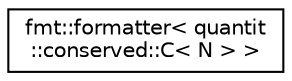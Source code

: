digraph "Graphical Class Hierarchy"
{
 // LATEX_PDF_SIZE
  edge [fontname="Helvetica",fontsize="10",labelfontname="Helvetica",labelfontsize="10"];
  node [fontname="Helvetica",fontsize="10",shape=record];
  rankdir="LR";
  Node0 [label="fmt::formatter\< quantit\l::conserved::C\< N \> \>",height=0.2,width=0.4,color="black", fillcolor="white", style="filled",URL="$structfmt_1_1formatter_3_01quantit_1_1conserved_1_1C_3_01N_01_4_01_4.html",tooltip=" "];
}
